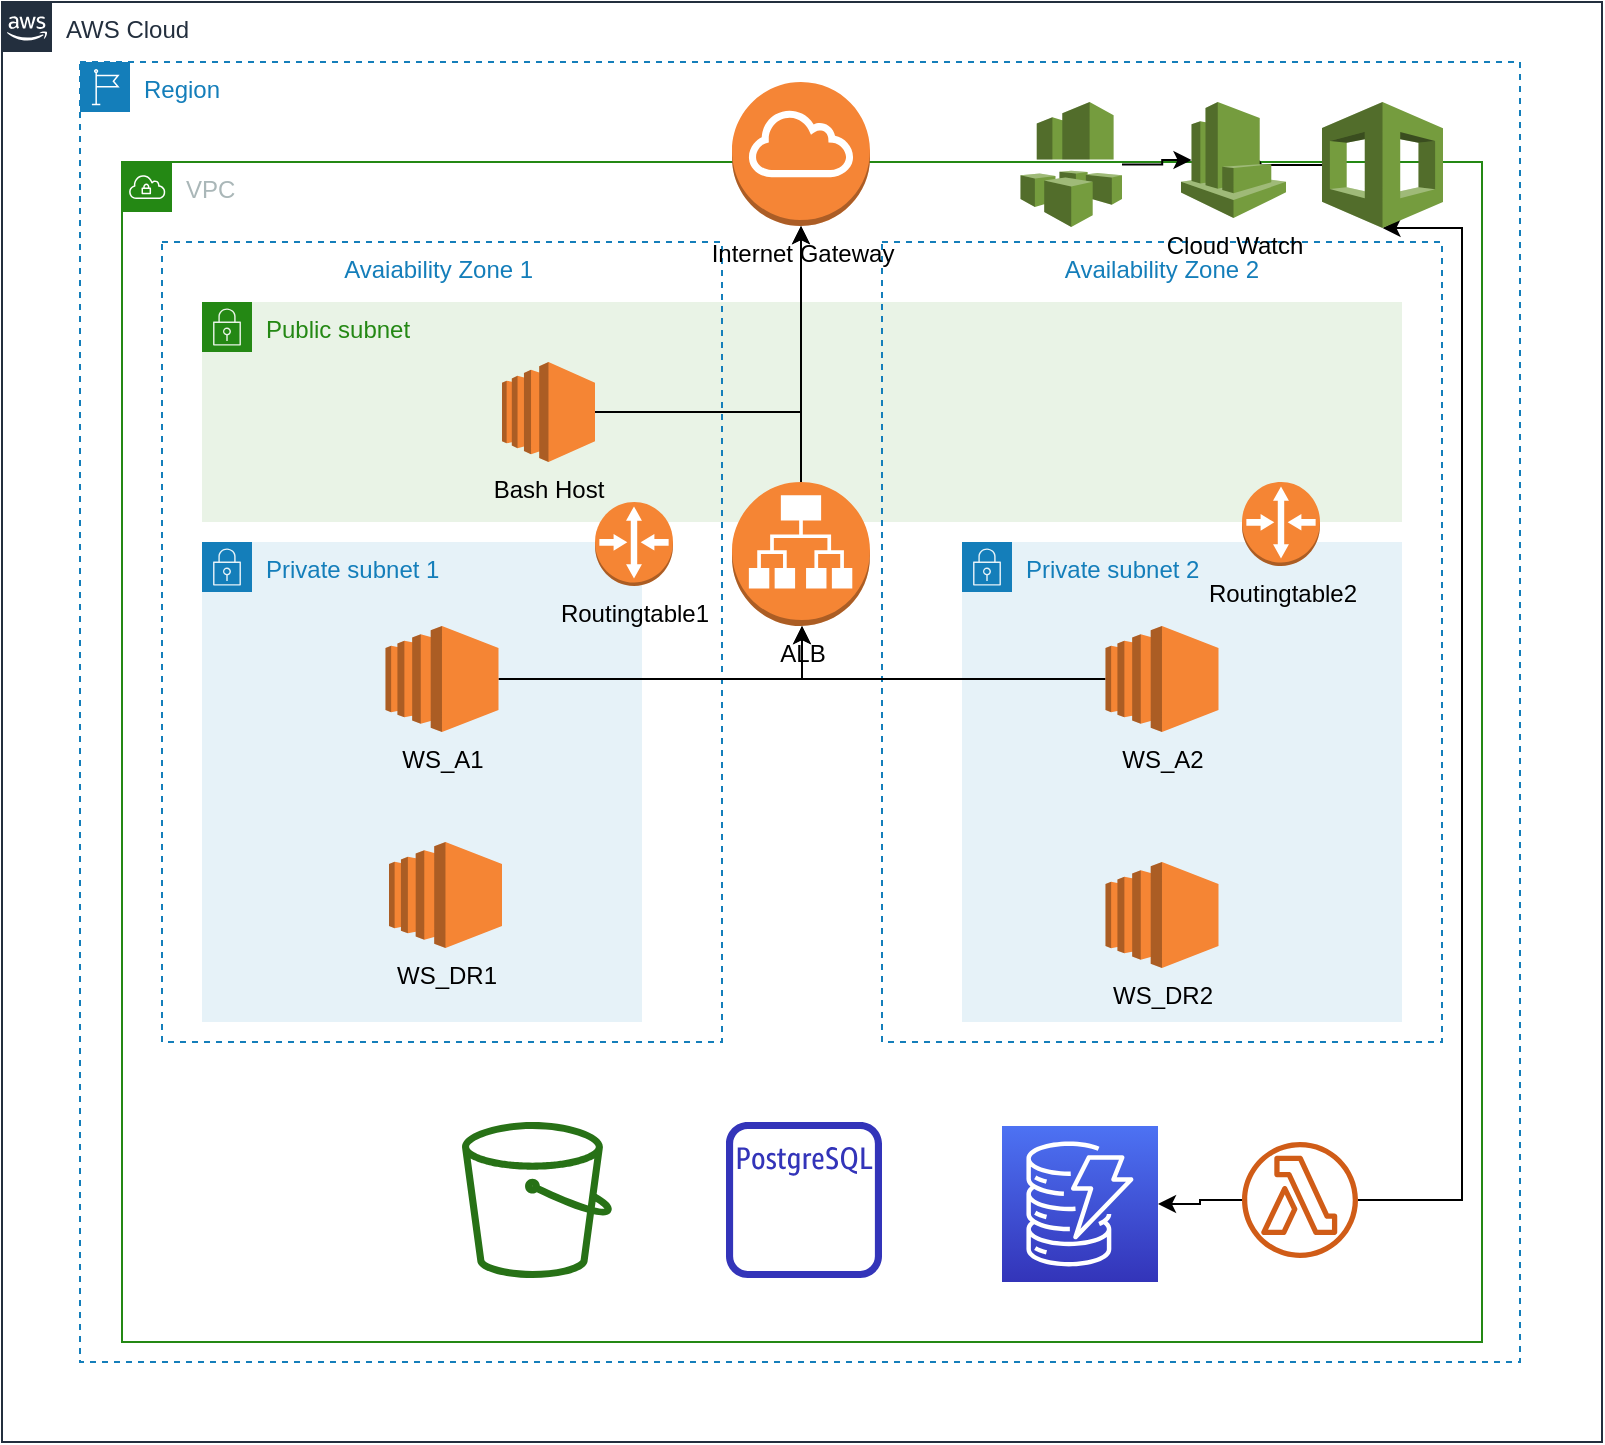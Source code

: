 <mxfile version="14.8.2" type="github">
  <diagram id="zYT6WrT9NuiWQIBhptg2" name="Page-1">
    <mxGraphModel dx="2272" dy="762" grid="1" gridSize="10" guides="1" tooltips="1" connect="1" arrows="1" fold="1" page="1" pageScale="1" pageWidth="850" pageHeight="1100" math="0" shadow="0">
      <root>
        <mxCell id="0" />
        <mxCell id="1" parent="0" />
        <mxCell id="HY3WuaH3L3hjL-wPiT0n-30" value="Public subnet" style="points=[[0,0],[0.25,0],[0.5,0],[0.75,0],[1,0],[1,0.25],[1,0.5],[1,0.75],[1,1],[0.75,1],[0.5,1],[0.25,1],[0,1],[0,0.75],[0,0.5],[0,0.25]];outlineConnect=0;gradientColor=none;html=1;whiteSpace=wrap;fontSize=12;fontStyle=0;shape=mxgraph.aws4.group;grIcon=mxgraph.aws4.group_security_group;grStroke=0;strokeColor=#248814;fillColor=#E9F3E6;verticalAlign=top;align=left;spacingLeft=30;fontColor=#248814;dashed=0;" parent="1" vertex="1">
          <mxGeometry x="20" y="190" width="600" height="110" as="geometry" />
        </mxCell>
        <mxCell id="HY3WuaH3L3hjL-wPiT0n-29" value="Private subnet 2" style="points=[[0,0],[0.25,0],[0.5,0],[0.75,0],[1,0],[1,0.25],[1,0.5],[1,0.75],[1,1],[0.75,1],[0.5,1],[0.25,1],[0,1],[0,0.75],[0,0.5],[0,0.25]];outlineConnect=0;gradientColor=none;html=1;whiteSpace=wrap;fontSize=12;fontStyle=0;shape=mxgraph.aws4.group;grIcon=mxgraph.aws4.group_security_group;grStroke=0;strokeColor=#147EBA;fillColor=#E6F2F8;verticalAlign=top;align=left;spacingLeft=30;fontColor=#147EBA;dashed=0;" parent="1" vertex="1">
          <mxGeometry x="400" y="310" width="220" height="240" as="geometry" />
        </mxCell>
        <mxCell id="HY3WuaH3L3hjL-wPiT0n-22" value="VPC" style="points=[[0,0],[0.25,0],[0.5,0],[0.75,0],[1,0],[1,0.25],[1,0.5],[1,0.75],[1,1],[0.75,1],[0.5,1],[0.25,1],[0,1],[0,0.75],[0,0.5],[0,0.25]];outlineConnect=0;gradientColor=none;html=1;whiteSpace=wrap;fontSize=12;fontStyle=0;shape=mxgraph.aws4.group;grIcon=mxgraph.aws4.group_vpc;strokeColor=#248814;fillColor=none;verticalAlign=top;align=left;spacingLeft=30;fontColor=#AAB7B8;dashed=0;" parent="1" vertex="1">
          <mxGeometry x="-20" y="120" width="680" height="590" as="geometry" />
        </mxCell>
        <mxCell id="HY3WuaH3L3hjL-wPiT0n-1" value="AWS Cloud" style="points=[[0,0],[0.25,0],[0.5,0],[0.75,0],[1,0],[1,0.25],[1,0.5],[1,0.75],[1,1],[0.75,1],[0.5,1],[0.25,1],[0,1],[0,0.75],[0,0.5],[0,0.25]];outlineConnect=0;gradientColor=none;html=1;whiteSpace=wrap;fontSize=12;fontStyle=0;shape=mxgraph.aws4.group;grIcon=mxgraph.aws4.group_aws_cloud_alt;strokeColor=#232F3E;fillColor=none;verticalAlign=top;align=left;spacingLeft=30;fontColor=#232F3E;dashed=0;" parent="1" vertex="1">
          <mxGeometry x="-80" y="40" width="800" height="720" as="geometry" />
        </mxCell>
        <object label="Region" id="HY3WuaH3L3hjL-wPiT0n-2">
          <mxCell style="points=[[0,0],[0.25,0],[0.5,0],[0.75,0],[1,0],[1,0.25],[1,0.5],[1,0.75],[1,1],[0.75,1],[0.5,1],[0.25,1],[0,1],[0,0.75],[0,0.5],[0,0.25]];outlineConnect=0;gradientColor=none;html=1;whiteSpace=wrap;fontSize=12;fontStyle=0;shape=mxgraph.aws4.group;grIcon=mxgraph.aws4.group_region;strokeColor=#147EBA;fillColor=none;verticalAlign=top;align=left;spacingLeft=30;fontColor=#147EBA;dashed=1;" parent="1" vertex="1">
            <mxGeometry x="-41" y="70" width="720" height="650" as="geometry" />
          </mxCell>
        </object>
        <mxCell id="HY3WuaH3L3hjL-wPiT0n-6" value="Avaiability Zone 1 " style="fillColor=none;strokeColor=#147EBA;dashed=1;verticalAlign=top;fontStyle=0;fontColor=#147EBA;" parent="1" vertex="1">
          <mxGeometry y="160" width="280" height="400" as="geometry" />
        </mxCell>
        <mxCell id="HY3WuaH3L3hjL-wPiT0n-8" value="Availability Zone 2" style="fillColor=none;strokeColor=#147EBA;dashed=1;verticalAlign=top;fontStyle=0;fontColor=#147EBA;" parent="1" vertex="1">
          <mxGeometry x="360" y="160" width="280" height="400" as="geometry" />
        </mxCell>
        <mxCell id="HY3WuaH3L3hjL-wPiT0n-23" value="Private subnet 1" style="points=[[0,0],[0.25,0],[0.5,0],[0.75,0],[1,0],[1,0.25],[1,0.5],[1,0.75],[1,1],[0.75,1],[0.5,1],[0.25,1],[0,1],[0,0.75],[0,0.5],[0,0.25]];outlineConnect=0;gradientColor=none;html=1;whiteSpace=wrap;fontSize=12;fontStyle=0;shape=mxgraph.aws4.group;grIcon=mxgraph.aws4.group_security_group;grStroke=0;strokeColor=#147EBA;fillColor=#E6F2F8;verticalAlign=top;align=left;spacingLeft=30;fontColor=#147EBA;dashed=0;" parent="1" vertex="1">
          <mxGeometry x="20" y="310" width="220" height="240" as="geometry" />
        </mxCell>
        <mxCell id="HY3WuaH3L3hjL-wPiT0n-31" value="" style="outlineConnect=0;fontColor=#232F3E;gradientColor=none;fillColor=#277116;strokeColor=none;dashed=0;verticalLabelPosition=bottom;verticalAlign=top;align=center;html=1;fontSize=12;fontStyle=0;aspect=fixed;pointerEvents=1;shape=mxgraph.aws4.bucket;" parent="1" vertex="1">
          <mxGeometry x="150" y="600" width="75" height="78" as="geometry" />
        </mxCell>
        <mxCell id="HY3WuaH3L3hjL-wPiT0n-32" value="" style="points=[[0,0,0],[0.25,0,0],[0.5,0,0],[0.75,0,0],[1,0,0],[0,1,0],[0.25,1,0],[0.5,1,0],[0.75,1,0],[1,1,0],[0,0.25,0],[0,0.5,0],[0,0.75,0],[1,0.25,0],[1,0.5,0],[1,0.75,0]];outlineConnect=0;fontColor=#232F3E;gradientColor=#4D72F3;gradientDirection=north;fillColor=#3334B9;strokeColor=#ffffff;dashed=0;verticalLabelPosition=bottom;verticalAlign=top;align=center;html=1;fontSize=12;fontStyle=0;aspect=fixed;shape=mxgraph.aws4.resourceIcon;resIcon=mxgraph.aws4.dynamodb;" parent="1" vertex="1">
          <mxGeometry x="420" y="602" width="78" height="78" as="geometry" />
        </mxCell>
        <mxCell id="HY3WuaH3L3hjL-wPiT0n-37" style="edgeStyle=orthogonalEdgeStyle;rounded=0;orthogonalLoop=1;jettySize=auto;html=1;entryX=1;entryY=0.5;entryDx=0;entryDy=0;entryPerimeter=0;" parent="1" source="HY3WuaH3L3hjL-wPiT0n-35" target="HY3WuaH3L3hjL-wPiT0n-32" edge="1">
          <mxGeometry relative="1" as="geometry" />
        </mxCell>
        <mxCell id="HY3WuaH3L3hjL-wPiT0n-40" style="edgeStyle=orthogonalEdgeStyle;rounded=0;orthogonalLoop=1;jettySize=auto;html=1;entryX=0.5;entryY=1;entryDx=0;entryDy=0;entryPerimeter=0;" parent="1" source="HY3WuaH3L3hjL-wPiT0n-35" target="HY3WuaH3L3hjL-wPiT0n-38" edge="1">
          <mxGeometry relative="1" as="geometry">
            <Array as="points">
              <mxPoint x="650" y="639" />
              <mxPoint x="650" y="153" />
            </Array>
          </mxGeometry>
        </mxCell>
        <mxCell id="HY3WuaH3L3hjL-wPiT0n-35" value="" style="outlineConnect=0;fontColor=#232F3E;gradientColor=none;fillColor=#D05C17;strokeColor=none;dashed=0;verticalLabelPosition=bottom;verticalAlign=top;align=center;html=1;fontSize=12;fontStyle=0;aspect=fixed;pointerEvents=1;shape=mxgraph.aws4.lambda_function;" parent="1" vertex="1">
          <mxGeometry x="540" y="610" width="58" height="58" as="geometry" />
        </mxCell>
        <mxCell id="HY3WuaH3L3hjL-wPiT0n-41" style="edgeStyle=orthogonalEdgeStyle;rounded=0;orthogonalLoop=1;jettySize=auto;html=1;exitX=0;exitY=0.5;exitDx=0;exitDy=0;exitPerimeter=0;entryX=0.75;entryY=0.5;entryDx=0;entryDy=0;entryPerimeter=0;" parent="1" source="HY3WuaH3L3hjL-wPiT0n-38" target="HY3WuaH3L3hjL-wPiT0n-39" edge="1">
          <mxGeometry relative="1" as="geometry" />
        </mxCell>
        <mxCell id="HY3WuaH3L3hjL-wPiT0n-38" value="" style="outlineConnect=0;dashed=0;verticalLabelPosition=bottom;verticalAlign=top;align=center;html=1;shape=mxgraph.aws3.cloudformation;fillColor=#759C3E;gradientColor=none;" parent="1" vertex="1">
          <mxGeometry x="580" y="90" width="60.5" height="63" as="geometry" />
        </mxCell>
        <mxCell id="HY3WuaH3L3hjL-wPiT0n-39" value="Cloud Watch" style="outlineConnect=0;dashed=0;verticalLabelPosition=bottom;verticalAlign=top;align=center;html=1;shape=mxgraph.aws3.cloudwatch;fillColor=#759C3E;gradientColor=none;" parent="1" vertex="1">
          <mxGeometry x="509.5" y="90" width="52.5" height="58" as="geometry" />
        </mxCell>
        <mxCell id="HY3WuaH3L3hjL-wPiT0n-43" style="edgeStyle=orthogonalEdgeStyle;rounded=0;orthogonalLoop=1;jettySize=auto;html=1;entryX=0.1;entryY=0.5;entryDx=0;entryDy=0;entryPerimeter=0;" parent="1" source="HY3WuaH3L3hjL-wPiT0n-42" target="HY3WuaH3L3hjL-wPiT0n-39" edge="1">
          <mxGeometry relative="1" as="geometry" />
        </mxCell>
        <mxCell id="HY3WuaH3L3hjL-wPiT0n-42" value="" style="outlineConnect=0;dashed=0;verticalLabelPosition=bottom;verticalAlign=top;align=center;html=1;shape=mxgraph.aws3.ec2_systems_manager;fillColor=#759C3E;gradientColor=none;" parent="1" vertex="1">
          <mxGeometry x="429.25" y="90" width="50.75" height="62.5" as="geometry" />
        </mxCell>
        <mxCell id="HY3WuaH3L3hjL-wPiT0n-47" style="edgeStyle=orthogonalEdgeStyle;rounded=0;orthogonalLoop=1;jettySize=auto;html=1;entryX=0.5;entryY=1;entryDx=0;entryDy=0;entryPerimeter=0;" parent="1" source="HY3WuaH3L3hjL-wPiT0n-45" target="HY3WuaH3L3hjL-wPiT0n-46" edge="1">
          <mxGeometry relative="1" as="geometry" />
        </mxCell>
        <mxCell id="HY3WuaH3L3hjL-wPiT0n-45" value="ALB" style="outlineConnect=0;dashed=0;verticalLabelPosition=bottom;verticalAlign=top;align=center;html=1;shape=mxgraph.aws3.application_load_balancer;fillColor=#F58534;gradientColor=none;" parent="1" vertex="1">
          <mxGeometry x="285" y="280" width="69" height="72" as="geometry" />
        </mxCell>
        <mxCell id="HY3WuaH3L3hjL-wPiT0n-46" value="Internet Gateway&lt;br&gt;" style="outlineConnect=0;dashed=0;verticalLabelPosition=bottom;verticalAlign=top;align=center;html=1;shape=mxgraph.aws3.internet_gateway;fillColor=#F58536;gradientColor=none;" parent="1" vertex="1">
          <mxGeometry x="285" y="80" width="69" height="72" as="geometry" />
        </mxCell>
        <mxCell id="HY3WuaH3L3hjL-wPiT0n-57" style="edgeStyle=orthogonalEdgeStyle;rounded=0;orthogonalLoop=1;jettySize=auto;html=1;" parent="1" source="HY3WuaH3L3hjL-wPiT0n-48" target="HY3WuaH3L3hjL-wPiT0n-46" edge="1">
          <mxGeometry relative="1" as="geometry" />
        </mxCell>
        <mxCell id="HY3WuaH3L3hjL-wPiT0n-48" value="Bash Host" style="outlineConnect=0;dashed=0;verticalLabelPosition=bottom;verticalAlign=top;align=center;html=1;shape=mxgraph.aws3.ec2;fillColor=#F58534;gradientColor=none;" parent="1" vertex="1">
          <mxGeometry x="170" y="220" width="46.5" height="50" as="geometry" />
        </mxCell>
        <mxCell id="HY3WuaH3L3hjL-wPiT0n-54" style="edgeStyle=orthogonalEdgeStyle;rounded=0;orthogonalLoop=1;jettySize=auto;html=1;" parent="1" source="HY3WuaH3L3hjL-wPiT0n-49" target="HY3WuaH3L3hjL-wPiT0n-45" edge="1">
          <mxGeometry relative="1" as="geometry">
            <Array as="points">
              <mxPoint x="320" y="379" />
            </Array>
          </mxGeometry>
        </mxCell>
        <mxCell id="HY3WuaH3L3hjL-wPiT0n-49" value="WS_A1" style="outlineConnect=0;dashed=0;verticalLabelPosition=bottom;verticalAlign=top;align=center;html=1;shape=mxgraph.aws3.ec2;fillColor=#F58534;gradientColor=none;" parent="1" vertex="1">
          <mxGeometry x="111.75" y="352" width="56.5" height="53" as="geometry" />
        </mxCell>
        <mxCell id="HY3WuaH3L3hjL-wPiT0n-55" style="edgeStyle=orthogonalEdgeStyle;rounded=0;orthogonalLoop=1;jettySize=auto;html=1;" parent="1" source="HY3WuaH3L3hjL-wPiT0n-51" target="HY3WuaH3L3hjL-wPiT0n-45" edge="1">
          <mxGeometry relative="1" as="geometry">
            <Array as="points">
              <mxPoint x="320" y="379" />
            </Array>
          </mxGeometry>
        </mxCell>
        <mxCell id="HY3WuaH3L3hjL-wPiT0n-51" value="WS_A2" style="outlineConnect=0;dashed=0;verticalLabelPosition=bottom;verticalAlign=top;align=center;html=1;shape=mxgraph.aws3.ec2;fillColor=#F58534;gradientColor=none;" parent="1" vertex="1">
          <mxGeometry x="471.75" y="352" width="56.5" height="53" as="geometry" />
        </mxCell>
        <mxCell id="HY3WuaH3L3hjL-wPiT0n-52" value="WS_DR1" style="outlineConnect=0;dashed=0;verticalLabelPosition=bottom;verticalAlign=top;align=center;html=1;shape=mxgraph.aws3.ec2;fillColor=#F58534;gradientColor=none;" parent="1" vertex="1">
          <mxGeometry x="113.5" y="460" width="56.5" height="53" as="geometry" />
        </mxCell>
        <mxCell id="HY3WuaH3L3hjL-wPiT0n-53" value="WS_DR2" style="outlineConnect=0;dashed=0;verticalLabelPosition=bottom;verticalAlign=top;align=center;html=1;shape=mxgraph.aws3.ec2;fillColor=#F58534;gradientColor=none;" parent="1" vertex="1">
          <mxGeometry x="471.75" y="470" width="56.5" height="53" as="geometry" />
        </mxCell>
        <mxCell id="HY3WuaH3L3hjL-wPiT0n-58" value="" style="outlineConnect=0;fontColor=#232F3E;gradientColor=none;fillColor=#3334B9;strokeColor=none;dashed=0;verticalLabelPosition=bottom;verticalAlign=top;align=center;html=1;fontSize=12;fontStyle=0;aspect=fixed;pointerEvents=1;shape=mxgraph.aws4.rds_postgresql_instance_alt;" parent="1" vertex="1">
          <mxGeometry x="282" y="600" width="78" height="78" as="geometry" />
        </mxCell>
        <mxCell id="61eWFc2NfNk4t19VRN90-1" value="Routingtable1" style="outlineConnect=0;dashed=0;verticalLabelPosition=bottom;verticalAlign=top;align=center;html=1;shape=mxgraph.aws3.router;fillColor=#F58534;gradientColor=none;" vertex="1" parent="1">
          <mxGeometry x="216.5" y="290" width="39" height="42" as="geometry" />
        </mxCell>
        <mxCell id="61eWFc2NfNk4t19VRN90-3" value="Routingtable2" style="outlineConnect=0;dashed=0;verticalLabelPosition=bottom;verticalAlign=top;align=center;html=1;shape=mxgraph.aws3.router;fillColor=#F58534;gradientColor=none;" vertex="1" parent="1">
          <mxGeometry x="540" y="280" width="39" height="42" as="geometry" />
        </mxCell>
      </root>
    </mxGraphModel>
  </diagram>
</mxfile>
